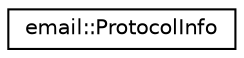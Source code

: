 digraph "Graphical Class Hierarchy"
{
 // LATEX_PDF_SIZE
  edge [fontname="Helvetica",fontsize="10",labelfontname="Helvetica",labelfontsize="10"];
  node [fontname="Helvetica",fontsize="10",shape=record];
  rankdir="LR";
  Node0 [label="email::ProtocolInfo",height=0.2,width=0.4,color="black", fillcolor="white", style="filled",URL="$structemail_1_1ProtocolInfo.html",tooltip="Info for a standard protocol."];
}
